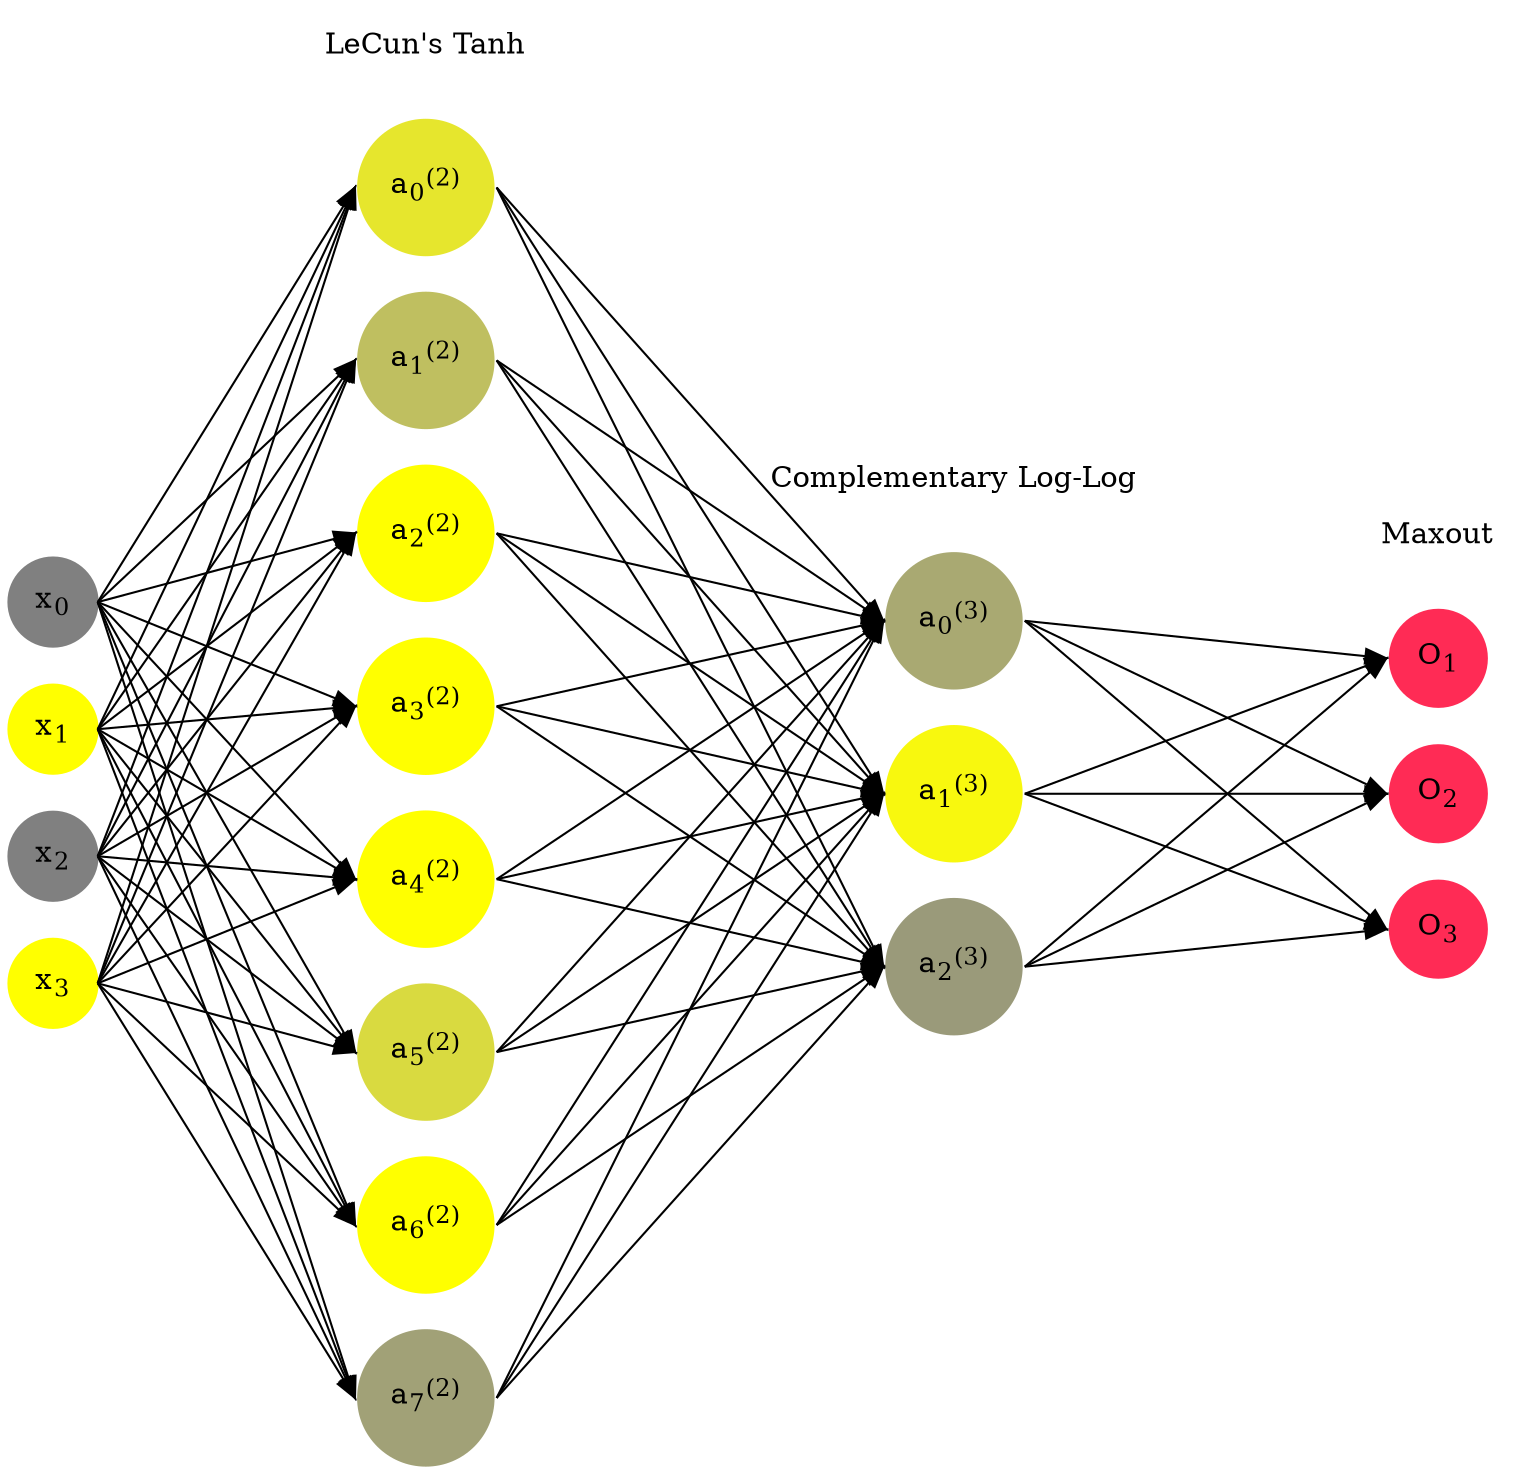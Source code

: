 digraph G {
	rankdir = LR;
	splines=false;
	edge[style=invis];
	ranksep= 1.4;
	{
	node [shape=circle, color="0.1667, 0.0, 0.5", style=filled, fillcolor="0.1667, 0.0, 0.5"];
	x0 [label=<x<sub>0</sub>>];
	}
	{
	node [shape=circle, color="0.1667, 1.0, 1.0", style=filled, fillcolor="0.1667, 1.0, 1.0"];
	x1 [label=<x<sub>1</sub>>];
	}
	{
	node [shape=circle, color="0.1667, 0.0, 0.5", style=filled, fillcolor="0.1667, 0.0, 0.5"];
	x2 [label=<x<sub>2</sub>>];
	}
	{
	node [shape=circle, color="0.1667, 1.0, 1.0", style=filled, fillcolor="0.1667, 1.0, 1.0"];
	x3 [label=<x<sub>3</sub>>];
	}
	{
	node [shape=circle, color="0.1667, 0.802463, 0.901232", style=filled, fillcolor="0.1667, 0.802463, 0.901232"];
	a02 [label=<a<sub>0</sub><sup>(2)</sup>>];
	}
	{
	node [shape=circle, color="0.1667, 0.497634, 0.748817", style=filled, fillcolor="0.1667, 0.497634, 0.748817"];
	a12 [label=<a<sub>1</sub><sup>(2)</sup>>];
	}
	{
	node [shape=circle, color="0.1667, 1.330927, 1.165464", style=filled, fillcolor="0.1667, 1.330927, 1.165464"];
	a22 [label=<a<sub>2</sub><sup>(2)</sup>>];
	}
	{
	node [shape=circle, color="0.1667, 1.271423, 1.135712", style=filled, fillcolor="0.1667, 1.271423, 1.135712"];
	a32 [label=<a<sub>3</sub><sup>(2)</sup>>];
	}
	{
	node [shape=circle, color="0.1667, 1.269491, 1.134746", style=filled, fillcolor="0.1667, 1.269491, 1.134746"];
	a42 [label=<a<sub>4</sub><sup>(2)</sup>>];
	}
	{
	node [shape=circle, color="0.1667, 0.703245, 0.851622", style=filled, fillcolor="0.1667, 0.703245, 0.851622"];
	a52 [label=<a<sub>5</sub><sup>(2)</sup>>];
	}
	{
	node [shape=circle, color="0.1667, 1.516660, 1.258330", style=filled, fillcolor="0.1667, 1.516660, 1.258330"];
	a62 [label=<a<sub>6</sub><sup>(2)</sup>>];
	}
	{
	node [shape=circle, color="0.1667, 0.263830, 0.631915", style=filled, fillcolor="0.1667, 0.263830, 0.631915"];
	a72 [label=<a<sub>7</sub><sup>(2)</sup>>];
	}
	{
	node [shape=circle, color="0.1667, 0.327358, 0.663679", style=filled, fillcolor="0.1667, 0.327358, 0.663679"];
	a03 [label=<a<sub>0</sub><sup>(3)</sup>>];
	}
	{
	node [shape=circle, color="0.1667, 0.942334, 0.971167", style=filled, fillcolor="0.1667, 0.942334, 0.971167"];
	a13 [label=<a<sub>1</sub><sup>(3)</sup>>];
	}
	{
	node [shape=circle, color="0.1667, 0.203619, 0.601809", style=filled, fillcolor="0.1667, 0.203619, 0.601809"];
	a23 [label=<a<sub>2</sub><sup>(3)</sup>>];
	}
	{
	node [shape=circle, color="0.9667, 0.83, 1.0", style=filled, fillcolor="0.9667, 0.83, 1.0"];
	O1 [label=<O<sub>1</sub>>];
	}
	{
	node [shape=circle, color="0.9667, 0.83, 1.0", style=filled, fillcolor="0.9667, 0.83, 1.0"];
	O2 [label=<O<sub>2</sub>>];
	}
	{
	node [shape=circle, color="0.9667, 0.83, 1.0", style=filled, fillcolor="0.9667, 0.83, 1.0"];
	O3 [label=<O<sub>3</sub>>];
	}
	{
	rank=same;
	x0->x1->x2->x3;
	}
	{
	rank=same;
	a02->a12->a22->a32->a42->a52->a62->a72;
	}
	{
	rank=same;
	a03->a13->a23;
	}
	{
	rank=same;
	O1->O2->O3;
	}
	l1 [shape=plaintext,label="LeCun's Tanh"];
	l1->a02;
	{rank=same; l1;a02};
	l2 [shape=plaintext,label="Complementary Log-Log"];
	l2->a03;
	{rank=same; l2;a03};
	l3 [shape=plaintext,label="Maxout"];
	l3->O1;
	{rank=same; l3;O1};
edge[style=solid, tailport=e, headport=w];
	{x0;x1;x2;x3} -> {a02;a12;a22;a32;a42;a52;a62;a72};
	{a02;a12;a22;a32;a42;a52;a62;a72} -> {a03;a13;a23};
	{a03;a13;a23} -> {O1,O2,O3};
}